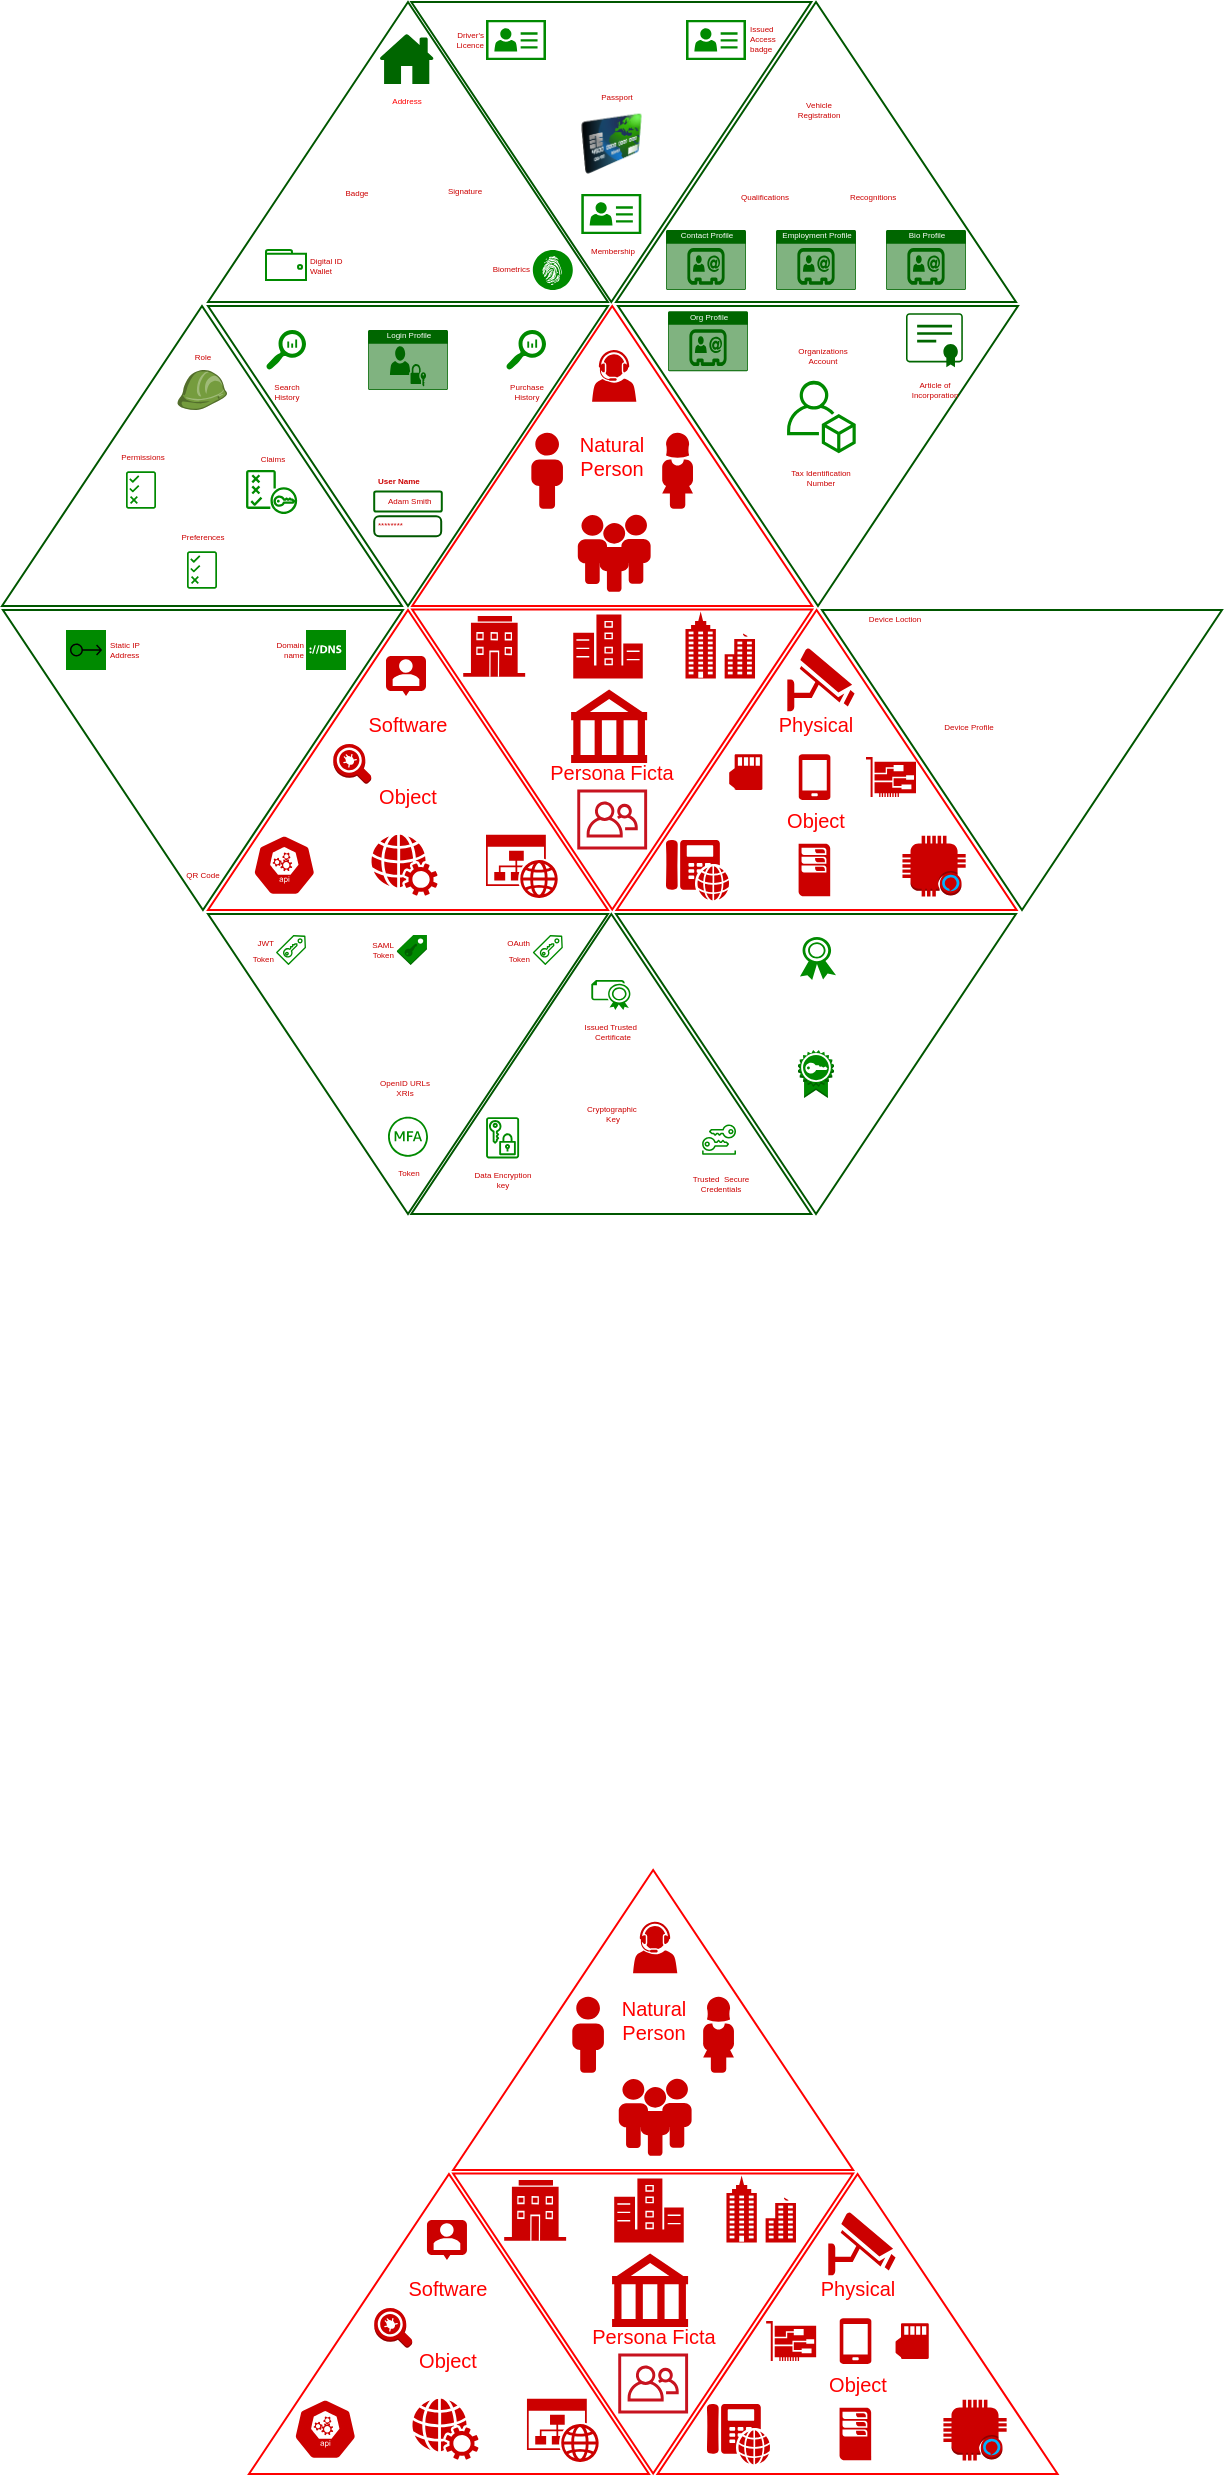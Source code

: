 <mxfile version="13.3.0" type="github" pages="2">
  <diagram id="kmjhnKm2TKJHIyiYtB56" name="Page-1">
    <mxGraphModel dx="927" dy="633" grid="1" gridSize="10" guides="1" tooltips="1" connect="1" arrows="1" fold="1" page="1" pageScale="1" pageWidth="1100" pageHeight="850" math="0" shadow="0">
      <root>
        <mxCell id="0" />
        <mxCell id="1" parent="0" />
        <mxCell id="ZCC0vsF5aBIYuFwtmIaz-168" value="" style="triangle;whiteSpace=wrap;html=1;shadow=0;strokeColor=#005700;fillColor=none;direction=south;fontColor=#006600;flipH=1;flipV=1;" vertex="1" parent="1">
          <mxGeometry x="331" y="396" width="200" height="150" as="geometry" />
        </mxCell>
        <mxCell id="ZCC0vsF5aBIYuFwtmIaz-95" value="" style="group" vertex="1" connectable="0" parent="1">
          <mxGeometry x="330" y="548" width="510" height="302" as="geometry" />
        </mxCell>
        <mxCell id="ZCC0vsF5aBIYuFwtmIaz-63" value="" style="group" vertex="1" connectable="0" parent="ZCC0vsF5aBIYuFwtmIaz-95">
          <mxGeometry width="510" height="302" as="geometry" />
        </mxCell>
        <mxCell id="ZCC0vsF5aBIYuFwtmIaz-264" value="" style="triangle;whiteSpace=wrap;html=1;shadow=0;strokeColor=#005700;fillColor=none;direction=south;fontColor=#006600;flipH=1;flipV=1;" vertex="1" parent="ZCC0vsF5aBIYuFwtmIaz-63">
          <mxGeometry x="-102" width="200" height="150" as="geometry" />
        </mxCell>
        <mxCell id="qyVIdLSaxjaKyciel1az-29" value="" style="group;fontSize=10;fontColor=#FF0000;" parent="ZCC0vsF5aBIYuFwtmIaz-63" vertex="1" connectable="0">
          <mxGeometry y="152" width="303.1" height="150" as="geometry" />
        </mxCell>
        <mxCell id="qyVIdLSaxjaKyciel1az-30" value="Software&lt;br&gt;&lt;br&gt;&lt;br&gt;Object" style="triangle;whiteSpace=wrap;html=1;shadow=0;strokeColor=#FF0000;fillColor=none;direction=north;fontSize=10;fontColor=#FF0000;" parent="qyVIdLSaxjaKyciel1az-29" vertex="1">
          <mxGeometry x="1" width="200" height="150" as="geometry" />
        </mxCell>
        <mxCell id="qyVIdLSaxjaKyciel1az-31" value="" style="pointerEvents=1;shadow=0;dashed=0;html=1;strokeColor=none;fillColor=#CC0000;labelPosition=center;verticalLabelPosition=bottom;verticalAlign=top;outlineConnect=0;align=center;shape=mxgraph.office.concepts.web_services;fontColor=#FF0000;fontSize=10;" parent="qyVIdLSaxjaKyciel1az-29" vertex="1">
          <mxGeometry x="82.608" y="112.405" width="33.188" height="30.38" as="geometry" />
        </mxCell>
        <mxCell id="qyVIdLSaxjaKyciel1az-32" value="" style="html=1;dashed=0;whitespace=wrap;fillColor=#CC0000;strokeColor=none;points=[[0.005,0.63,0],[0.1,0.2,0],[0.9,0.2,0],[0.5,0,0],[0.995,0.63,0],[0.72,0.99,0],[0.5,1,0],[0.28,0.99,0]];shape=mxgraph.kubernetes.icon;prIcon=api;shadow=0;fontColor=#FF0000;fontSize=10;" parent="qyVIdLSaxjaKyciel1az-29" vertex="1">
          <mxGeometry x="23.343" y="112.405" width="31.608" height="30.38" as="geometry" />
        </mxCell>
        <mxCell id="qyVIdLSaxjaKyciel1az-33" value="" style="aspect=fixed;pointerEvents=1;shadow=0;dashed=0;html=1;strokeColor=none;labelPosition=center;verticalLabelPosition=bottom;verticalAlign=top;align=center;shape=mxgraph.mscae.enterprise.website_generic;fillColor=#CC0000;fontColor=#FF0000;fontSize=10;" parent="qyVIdLSaxjaKyciel1az-29" vertex="1">
          <mxGeometry x="140" y="112.41" width="35.93" height="31.61" as="geometry" />
        </mxCell>
        <mxCell id="qyVIdLSaxjaKyciel1az-34" value="" style="dashed=0;aspect=fixed;verticalLabelPosition=bottom;verticalAlign=top;align=center;shape=mxgraph.gmdl.chat;strokeColor=none;fillColor=#CC0000;shadow=0;fontColor=#FF0000;fontSize=10;" parent="qyVIdLSaxjaKyciel1az-29" vertex="1">
          <mxGeometry x="89.998" y="23.001" width="20" height="20" as="geometry" />
        </mxCell>
        <mxCell id="ZCC0vsF5aBIYuFwtmIaz-7" value="" style="shape=image;html=1;verticalAlign=top;verticalLabelPosition=bottom;labelBackgroundColor=#ffffff;imageAspect=0;aspect=fixed;image=https://cdn2.iconfinder.com/data/icons/botcons/100/android-bot-round-happy-eyes-virus-red-128.png;strokeWidth=1;fillColor=none;fontSize=10;fontColor=#FF0000;" vertex="1" parent="qyVIdLSaxjaKyciel1az-29">
          <mxGeometry x="110.0" y="63" width="28" height="28" as="geometry" />
        </mxCell>
        <mxCell id="ZCC0vsF5aBIYuFwtmIaz-8" value="" style="outlineConnect=0;dashed=0;verticalLabelPosition=bottom;verticalAlign=top;align=center;html=1;shape=mxgraph.aws3.agent;fillColor=#CC0000;labelBackgroundColor=none;strokeWidth=1;fontSize=10;fontColor=#FF0000;strokeColor=none;" vertex="1" parent="qyVIdLSaxjaKyciel1az-29">
          <mxGeometry x="63.61" y="67" width="19" height="20" as="geometry" />
        </mxCell>
        <mxCell id="ZCC0vsF5aBIYuFwtmIaz-58" value="" style="group" vertex="1" connectable="0" parent="qyVIdLSaxjaKyciel1az-29">
          <mxGeometry x="103.1" y="-0.22" width="200" height="150" as="geometry" />
        </mxCell>
        <mxCell id="qyVIdLSaxjaKyciel1az-13" value="&lt;br&gt;Persona Ficta" style="triangle;whiteSpace=wrap;html=1;shadow=0;strokeColor=#FF0000;fillColor=none;direction=south;fontSize=10;fontColor=#FF0000;" parent="ZCC0vsF5aBIYuFwtmIaz-58" vertex="1">
          <mxGeometry width="200.0" height="150" as="geometry" />
        </mxCell>
        <mxCell id="qyVIdLSaxjaKyciel1az-14" value="" style="pointerEvents=1;shadow=0;dashed=0;html=1;strokeColor=none;fillColor=#CC0000;labelPosition=center;verticalLabelPosition=bottom;verticalAlign=top;align=center;outlineConnect=0;shape=mxgraph.veeam2.smb_business;fontSize=10;fontColor=#FF0000;" parent="ZCC0vsF5aBIYuFwtmIaz-58" vertex="1">
          <mxGeometry x="25.509" y="3.277" width="30.976" height="30.38" as="geometry" />
        </mxCell>
        <mxCell id="qyVIdLSaxjaKyciel1az-15" value="" style="pointerEvents=1;shadow=0;dashed=0;html=1;strokeColor=none;fillColor=#CC0000;labelPosition=center;verticalLabelPosition=bottom;verticalAlign=top;align=center;outlineConnect=0;shape=mxgraph.veeam2.enterprise_business;fontSize=10;fontColor=#FF0000;" parent="ZCC0vsF5aBIYuFwtmIaz-58" vertex="1">
          <mxGeometry x="80.52" y="2.517" width="34.769" height="31.899" as="geometry" />
        </mxCell>
        <mxCell id="qyVIdLSaxjaKyciel1az-16" value="" style="outlineConnect=0;fontColor=#FF0000;gradientColor=none;fillColor=#C7131F;strokeColor=none;dashed=0;verticalLabelPosition=bottom;verticalAlign=top;align=center;html=1;fontSize=10;fontStyle=0;aspect=fixed;pointerEvents=1;shape=mxgraph.aws4.organizations_organizational_unit;shadow=0;" parent="ZCC0vsF5aBIYuFwtmIaz-58" vertex="1">
          <mxGeometry x="82.54" y="90" width="34.92" height="30" as="geometry" />
        </mxCell>
        <mxCell id="qyVIdLSaxjaKyciel1az-17" value="" style="shape=mxgraph.signs.travel.bank;html=1;fillColor=#CC0000;strokeColor=none;verticalLabelPosition=bottom;verticalAlign=top;align=center;fontColor=#FF0000;fontSize=10;" parent="ZCC0vsF5aBIYuFwtmIaz-58" vertex="1">
          <mxGeometry x="79.457" y="39.996" width="38.008" height="36.724" as="geometry" />
        </mxCell>
        <mxCell id="qyVIdLSaxjaKyciel1az-18" value="" style="fontColor=#FF0000;verticalAlign=top;verticalLabelPosition=bottom;labelPosition=center;align=center;html=1;outlineConnect=0;fillColor=#CC0000;strokeColor=none;gradientDirection=north;strokeWidth=2;shape=mxgraph.networks.business_center;shadow=0;fontSize=10;" parent="ZCC0vsF5aBIYuFwtmIaz-58" vertex="1">
          <mxGeometry x="136.643" y="0.998" width="34.769" height="33.418" as="geometry" />
        </mxCell>
        <mxCell id="ZCC0vsF5aBIYuFwtmIaz-59" value="" style="group" vertex="1" connectable="0" parent="ZCC0vsF5aBIYuFwtmIaz-63">
          <mxGeometry x="103.1" width="406.9" height="150" as="geometry" />
        </mxCell>
        <mxCell id="qyVIdLSaxjaKyciel1az-7" value="Natural&lt;br&gt;Person" style="triangle;whiteSpace=wrap;html=1;shadow=0;strokeColor=#FF0000;fillColor=none;direction=north;fontSize=10;fontColor=#FF0000;" parent="ZCC0vsF5aBIYuFwtmIaz-59" vertex="1">
          <mxGeometry width="200" height="150" as="geometry" />
        </mxCell>
        <mxCell id="qyVIdLSaxjaKyciel1az-8" value="" style="verticalAlign=top;verticalLabelPosition=bottom;labelPosition=center;align=center;html=1;outlineConnect=0;fillColor=#CC0000;strokeColor=none;gradientDirection=north;strokeWidth=2;shape=mxgraph.networks.users;fontColor=#FF0000;fontSize=10;" parent="ZCC0vsF5aBIYuFwtmIaz-59" vertex="1">
          <mxGeometry x="82.802" y="104.43" width="36.412" height="38.506" as="geometry" />
        </mxCell>
        <mxCell id="qyVIdLSaxjaKyciel1az-9" value="" style="verticalAlign=top;verticalLabelPosition=bottom;labelPosition=center;align=center;html=1;outlineConnect=0;fillColor=#CC0000;strokeColor=none;gradientDirection=north;strokeWidth=2;shape=mxgraph.networks.user_female;fontColor=#FF0000;fontSize=10;" parent="ZCC0vsF5aBIYuFwtmIaz-59" vertex="1">
          <mxGeometry x="124.793" y="63.418" width="15.804" height="37.975" as="geometry" />
        </mxCell>
        <mxCell id="qyVIdLSaxjaKyciel1az-10" value="" style="verticalAlign=top;verticalLabelPosition=bottom;labelPosition=center;align=center;html=1;outlineConnect=0;fillColor=#CC0000;strokeColor=none;gradientDirection=north;strokeWidth=2;shape=mxgraph.networks.user_male;fontColor=#FF0000;fontSize=10;" parent="ZCC0vsF5aBIYuFwtmIaz-59" vertex="1">
          <mxGeometry x="59.57" y="63.418" width="15.804" height="37.975" as="geometry" />
        </mxCell>
        <mxCell id="qyVIdLSaxjaKyciel1az-11" value="" style="pointerEvents=1;shadow=0;dashed=0;html=1;strokeColor=none;fillColor=#CC0000;labelPosition=center;verticalLabelPosition=bottom;verticalAlign=top;outlineConnect=0;align=center;shape=mxgraph.office.users.call_center_agent;fontColor=#FF0000;fontSize=10;" parent="ZCC0vsF5aBIYuFwtmIaz-59" vertex="1">
          <mxGeometry x="89.945" y="22.003" width="22.126" height="25.823" as="geometry" />
        </mxCell>
        <mxCell id="ZCC0vsF5aBIYuFwtmIaz-129" value="" style="triangle;whiteSpace=wrap;html=1;shadow=0;strokeColor=#005700;fillColor=none;direction=south;fontColor=#006600;" vertex="1" parent="ZCC0vsF5aBIYuFwtmIaz-59">
          <mxGeometry x="-102.1" width="200" height="150" as="geometry" />
        </mxCell>
        <mxCell id="ZCC0vsF5aBIYuFwtmIaz-133" value="" style="triangle;whiteSpace=wrap;html=1;shadow=0;strokeColor=#005700;fillColor=none;direction=south;fontColor=#006600;" vertex="1" parent="ZCC0vsF5aBIYuFwtmIaz-59">
          <mxGeometry x="102.9" width="200" height="150" as="geometry" />
        </mxCell>
        <mxCell id="qyVIdLSaxjaKyciel1az-4" value="Organizations &lt;br style=&quot;font-size: 4px;&quot;&gt;Account" style="outlineConnect=0;fontColor=#CC0000;fillColor=#008a00;strokeColor=none;dashed=0;verticalLabelPosition=top;verticalAlign=bottom;align=center;html=1;fontSize=4;fontStyle=0;aspect=fixed;pointerEvents=1;shape=mxgraph.aws4.organizations_account;shadow=0;labelBackgroundColor=none;labelPosition=center;" parent="ZCC0vsF5aBIYuFwtmIaz-59" vertex="1">
          <mxGeometry x="187.43" y="32.58" width="34.34" height="45.77" as="geometry" />
        </mxCell>
        <mxCell id="qyVIdLSaxjaKyciel1az-511" value="Tax Identification&lt;br&gt;Number" style="shape=image;html=1;verticalAlign=bottom;verticalLabelPosition=top;labelBackgroundColor=none;imageAspect=0;aspect=fixed;image=https://cdn3.iconfinder.com/data/icons/fintech-icon/128/13_Tax-128.png;strokeColor=#006600;strokeWidth=1;fillColor=none;fontSize=4;fontColor=#CC0000;align=center;labelPosition=center;" parent="ZCC0vsF5aBIYuFwtmIaz-59" vertex="1">
          <mxGeometry x="187.43" y="94.06" width="32.05" height="32.05" as="geometry" />
        </mxCell>
        <mxCell id="ZCC0vsF5aBIYuFwtmIaz-232" value="Purchase&lt;br&gt;History" style="pointerEvents=1;shadow=0;dashed=0;html=1;strokeColor=none;labelPosition=center;verticalLabelPosition=bottom;verticalAlign=top;align=center;fillColor=#008a00;shape=mxgraph.mscae.oms.log_search;labelBackgroundColor=none;fontSize=4;fontColor=#CC0000;" vertex="1" parent="ZCC0vsF5aBIYuFwtmIaz-59">
          <mxGeometry x="46.9" y="12" width="20" height="20" as="geometry" />
        </mxCell>
        <mxCell id="ZCC0vsF5aBIYuFwtmIaz-221" value="********" style="strokeWidth=1;html=1;shadow=0;dashed=0;shape=mxgraph.ios.iTextInput;strokeColor=#005700;align=left;buttonText=;fontSize=4;labelBackgroundColor=none;fillColor=none;fontColor=#CC0000;" vertex="1" parent="ZCC0vsF5aBIYuFwtmIaz-59">
          <mxGeometry x="-19.0" y="105.09" width="33.5" height="10" as="geometry" />
        </mxCell>
        <mxCell id="ZCC0vsF5aBIYuFwtmIaz-222" value="Adam Smith" style="rounded=1;arcSize=9;align=left;spacingLeft=5;strokeColor=#006600;html=1;strokeWidth=1;fontSize=4;labelBackgroundColor=none;fillColor=none;fontColor=#CC0000;" vertex="1" parent="ZCC0vsF5aBIYuFwtmIaz-59">
          <mxGeometry x="-19.0" y="92.72" width="33.8" height="10" as="geometry" />
        </mxCell>
        <mxCell id="ZCC0vsF5aBIYuFwtmIaz-223" value="&lt;font style=&quot;font-size: 4px&quot;&gt;User Name&lt;/font&gt;" style="fillColor=none;strokeColor=none;html=1;fontSize=4;fontStyle=0;align=left;fontColor=#CC0000;fontStyle=1;fontSize=11;labelBackgroundColor=none;strokeWidth=1;" vertex="1" parent="ZCC0vsF5aBIYuFwtmIaz-59">
          <mxGeometry x="-19.0" y="78.35" width="30" height="14.12" as="geometry" />
        </mxCell>
        <mxCell id="ZCC0vsF5aBIYuFwtmIaz-233" value="Search &lt;br&gt;History" style="pointerEvents=1;shadow=0;dashed=0;html=1;strokeColor=none;labelPosition=center;verticalLabelPosition=bottom;verticalAlign=top;align=center;fillColor=#008a00;shape=mxgraph.mscae.oms.log_search;labelBackgroundColor=none;fontSize=4;fontColor=#CC0000;" vertex="1" parent="ZCC0vsF5aBIYuFwtmIaz-59">
          <mxGeometry x="-73.1" y="12" width="20" height="20" as="geometry" />
        </mxCell>
        <mxCell id="ZCC0vsF5aBIYuFwtmIaz-256" value="Article of &lt;br&gt;Incorporation" style="points=[[0.015,0.015,0],[0.25,0,0],[0.5,0,0],[0.75,0,0],[0.985,0.015,0],[1,0.22,0],[1,0.44,0],[1,0.67,0],[0.985,0.89,0],[0,0.22,0],[0,0.44,0],[0,0.67,0],[0.015,0.89,0],[0.25,0.91,0],[0.5,0.91,0],[0.785,0.955,0]];verticalLabelPosition=bottom;html=1;verticalAlign=top;aspect=fixed;align=center;pointerEvents=1;shape=mxgraph.cisco19.x509_certificate;fillColor=#006600;strokeColor=none;labelBackgroundColor=none;fontSize=4;fontColor=#CC0000;" vertex="1" parent="ZCC0vsF5aBIYuFwtmIaz-59">
          <mxGeometry x="246.9" y="3.58" width="28.42" height="27" as="geometry" />
        </mxCell>
        <mxCell id="ZCC0vsF5aBIYuFwtmIaz-261" value="&lt;font style=&quot;font-size: 4px&quot;&gt;Org Profile&lt;br style=&quot;font-size: 4px&quot;&gt;&lt;/font&gt;" style="html=1;strokeColor=none;fillColor=#006600;labelPosition=center;verticalLabelPosition=middle;verticalAlign=top;align=center;fontSize=4;outlineConnect=0;spacingTop=-6;fontColor=#FFFFFF;shape=mxgraph.sitemap.contact;shadow=0;labelBackgroundColor=none;" vertex="1" parent="ZCC0vsF5aBIYuFwtmIaz-59">
          <mxGeometry x="127.9" y="2.58" width="40" height="30" as="geometry" />
        </mxCell>
        <mxCell id="ZCC0vsF5aBIYuFwtmIaz-62" value="" style="group" vertex="1" connectable="0" parent="ZCC0vsF5aBIYuFwtmIaz-63">
          <mxGeometry x="205.3" y="152" width="304.7" height="149.995" as="geometry" />
        </mxCell>
        <mxCell id="qyVIdLSaxjaKyciel1az-20" value="&lt;br&gt;Physical&lt;br&gt;&amp;nbsp;&amp;nbsp;&lt;br&gt;&lt;br&gt;&lt;br&gt;Object" style="triangle;whiteSpace=wrap;html=1;shadow=0;strokeColor=#FF0000;fillColor=none;direction=north;fontSize=10;fontColor=#FF0000;" parent="ZCC0vsF5aBIYuFwtmIaz-62" vertex="1">
          <mxGeometry width="200" height="149.995" as="geometry" />
        </mxCell>
        <mxCell id="qyVIdLSaxjaKyciel1az-21" value="" style="pointerEvents=1;shadow=0;dashed=0;html=1;strokeColor=none;fillColor=#CC0000;labelPosition=center;verticalLabelPosition=bottom;verticalAlign=top;outlineConnect=0;align=center;shape=mxgraph.office.devices.phone_voip;fontColor=#FF0000;fontSize=10;" parent="ZCC0vsF5aBIYuFwtmIaz-62" vertex="1">
          <mxGeometry x="24.691" y="114.826" width="31.608" height="30.379" as="geometry" />
        </mxCell>
        <mxCell id="qyVIdLSaxjaKyciel1az-23" value="" style="pointerEvents=1;shadow=0;dashed=0;html=1;strokeColor=none;fillColor=#CC0000;labelPosition=center;verticalLabelPosition=bottom;verticalAlign=top;align=center;outlineConnect=0;shape=mxgraph.veeam.2d.esx_esxi;fontColor=#FF0000;fontSize=10;" parent="ZCC0vsF5aBIYuFwtmIaz-62" vertex="1">
          <mxGeometry x="91" y="116.911" width="15.8" height="26.21" as="geometry" />
        </mxCell>
        <mxCell id="qyVIdLSaxjaKyciel1az-25" value="" style="outlineConnect=0;dashed=0;verticalLabelPosition=bottom;verticalAlign=top;align=center;html=1;shape=mxgraph.aws3.alexa_enabled_device;fillColor=#CC0000;strokeColor=none;fontColor=#FF0000;fontSize=10;" parent="ZCC0vsF5aBIYuFwtmIaz-62" vertex="1">
          <mxGeometry x="142.931" y="112.826" width="31.608" height="30.379" as="geometry" />
        </mxCell>
        <mxCell id="qyVIdLSaxjaKyciel1az-26" value="" style="pointerEvents=1;shadow=0;dashed=0;html=1;strokeColor=none;fillColor=#CC0000;labelPosition=center;verticalLabelPosition=bottom;verticalAlign=top;outlineConnect=0;align=center;shape=mxgraph.office.devices.cell_phone_generic;fontColor=#FF0000;fontSize=10;" parent="ZCC0vsF5aBIYuFwtmIaz-62" vertex="1">
          <mxGeometry x="91.084" y="72.154" width="15.804" height="22.784" as="geometry" />
        </mxCell>
        <mxCell id="qyVIdLSaxjaKyciel1az-27" value="" style="html=1;aspect=fixed;strokeColor=none;shadow=0;align=center;verticalAlign=top;fillColor=#CC0000;shape=mxgraph.gcp2.memory_card;fontColor=#FF0000;fontSize=10;" parent="ZCC0vsF5aBIYuFwtmIaz-62" vertex="1">
          <mxGeometry x="56.3" y="72.15" width="16.6" height="17.85" as="geometry" />
        </mxCell>
        <mxCell id="qyVIdLSaxjaKyciel1az-24" value="" style="fontColor=#FF0000;verticalAlign=top;verticalLabelPosition=bottom;labelPosition=center;align=center;html=1;outlineConnect=0;fillColor=#CC0000;strokeColor=none;gradientDirection=north;strokeWidth=2;shape=mxgraph.networks.security_camera;shadow=0;fontSize=10;" parent="ZCC0vsF5aBIYuFwtmIaz-62" vertex="1">
          <mxGeometry x="85.36" y="19" width="33.64" height="31.64" as="geometry" />
        </mxCell>
        <mxCell id="ZCC0vsF5aBIYuFwtmIaz-137" value="" style="triangle;whiteSpace=wrap;html=1;shadow=0;strokeColor=#005700;fillColor=none;direction=south;fontColor=#006600;" vertex="1" parent="ZCC0vsF5aBIYuFwtmIaz-62">
          <mxGeometry x="102.7" y="-0.01" width="200" height="150" as="geometry" />
        </mxCell>
        <mxCell id="qyVIdLSaxjaKyciel1az-162" value="Device Loction" style="shape=image;html=1;verticalAlign=bottom;verticalLabelPosition=top;labelBackgroundColor=none;imageAspect=0;aspect=fixed;image=https://cdn0.iconfinder.com/data/icons/simpline-mix/64/simpline_8-128.png;fontSize=4;fontColor=#CC0000;labelPosition=center;align=center;" parent="ZCC0vsF5aBIYuFwtmIaz-62" vertex="1">
          <mxGeometry x="124.7" y="10.0" width="27.9" height="27.9" as="geometry" />
        </mxCell>
        <mxCell id="qyVIdLSaxjaKyciel1az-22" value="" style="pointerEvents=1;shadow=0;dashed=0;html=1;strokeColor=none;fillColor=#CC0000;labelPosition=center;verticalLabelPosition=bottom;verticalAlign=top;outlineConnect=0;align=center;shape=mxgraph.office.devices.nic;fontColor=#FF0000;fontSize=10;" parent="ZCC0vsF5aBIYuFwtmIaz-62" vertex="1">
          <mxGeometry x="124.699" y="73.546" width="25" height="20" as="geometry" />
        </mxCell>
        <mxCell id="ZCC0vsF5aBIYuFwtmIaz-263" value="Device Profile" style="shape=image;html=1;verticalAlign=bottom;verticalLabelPosition=top;labelBackgroundColor=none;imageAspect=0;aspect=fixed;image=https://cdn2.iconfinder.com/data/icons/gnomeicontheme/48x48/stock/generic/stock_id.png;fillColor=#006600;fontSize=4;fontColor=#CC0000;labelPosition=center;align=center;" vertex="1" parent="ZCC0vsF5aBIYuFwtmIaz-62">
          <mxGeometry x="164.7" y="63.64" width="22.7" height="22.7" as="geometry" />
        </mxCell>
        <mxCell id="qyVIdLSaxjaKyciel1az-90" value="&lt;font style=&quot;font-size: 4px&quot;&gt;Role&lt;/font&gt;" style="outlineConnect=0;dashed=0;verticalLabelPosition=top;verticalAlign=bottom;align=center;html=1;shape=mxgraph.aws3.role;fillColor=#759C3E;gradientColor=none;shadow=0;strokeColor=#FF0000;labelBackgroundColor=none;fontColor=#CC0000;fontSize=8;labelPosition=center;" parent="ZCC0vsF5aBIYuFwtmIaz-63" vertex="1">
          <mxGeometry x="-14.5" y="32" width="25" height="20" as="geometry" />
        </mxCell>
        <mxCell id="qyVIdLSaxjaKyciel1az-88" value="&lt;font color=&quot;#cc0000&quot;&gt;Claims&lt;/font&gt;" style="outlineConnect=0;fontColor=#ffffff;fillColor=#008a00;strokeColor=none;dashed=0;verticalLabelPosition=top;verticalAlign=bottom;align=center;html=1;fontSize=4;fontStyle=0;aspect=fixed;pointerEvents=1;shape=mxgraph.aws4.policy;shadow=0;labelBackgroundColor=none;labelPosition=center;" parent="ZCC0vsF5aBIYuFwtmIaz-63" vertex="1">
          <mxGeometry x="20.0" y="82" width="25.61" height="22" as="geometry" />
        </mxCell>
        <mxCell id="qyVIdLSaxjaKyciel1az-515" value="&lt;font style=&quot;font-size: 4px&quot;&gt;Preferences&lt;br&gt;&lt;/font&gt;" style="outlineConnect=0;fontColor=#CC0000;fillColor=#008a00;strokeColor=none;dashed=0;verticalLabelPosition=top;verticalAlign=bottom;align=center;html=1;fontSize=8;fontStyle=0;aspect=fixed;pointerEvents=1;shape=mxgraph.aws4.permissions;shadow=0;labelBackgroundColor=none;labelPosition=center;" parent="ZCC0vsF5aBIYuFwtmIaz-63" vertex="1">
          <mxGeometry x="-9.5" y="122" width="15" height="20" as="geometry" />
        </mxCell>
        <mxCell id="qyVIdLSaxjaKyciel1az-79" value="Digital ID &lt;br style=&quot;font-size: 4px;&quot;&gt;Wallet" style="html=1;verticalLabelPosition=middle;align=left;labelBackgroundColor=none;verticalAlign=middle;strokeWidth=1;strokeColor=#008A00;shadow=0;dashed=0;shape=mxgraph.ios7.icons.wallet;fillColor=none;fontSize=4;fontColor=#CC0000;labelPosition=right;" parent="1" vertex="1">
          <mxGeometry x="360" y="520" width="20" height="15" as="geometry" />
        </mxCell>
        <mxCell id="ZCC0vsF5aBIYuFwtmIaz-128" value="" style="group" vertex="1" connectable="0" parent="1">
          <mxGeometry x="350.48" y="1330" width="405.3" height="302" as="geometry" />
        </mxCell>
        <mxCell id="ZCC0vsF5aBIYuFwtmIaz-96" value="" style="group" vertex="1" connectable="0" parent="ZCC0vsF5aBIYuFwtmIaz-128">
          <mxGeometry width="405.3" height="302" as="geometry" />
        </mxCell>
        <mxCell id="ZCC0vsF5aBIYuFwtmIaz-97" value="" style="group" vertex="1" connectable="0" parent="ZCC0vsF5aBIYuFwtmIaz-96">
          <mxGeometry width="405.3" height="302" as="geometry" />
        </mxCell>
        <mxCell id="ZCC0vsF5aBIYuFwtmIaz-98" value="" style="group;fontSize=10;fontColor=#FF0000;" vertex="1" connectable="0" parent="ZCC0vsF5aBIYuFwtmIaz-97">
          <mxGeometry y="152" width="303.1" height="150" as="geometry" />
        </mxCell>
        <mxCell id="ZCC0vsF5aBIYuFwtmIaz-99" value="Software&lt;br&gt;&lt;br&gt;&lt;br&gt;Object" style="triangle;whiteSpace=wrap;html=1;shadow=0;strokeColor=#FF0000;fillColor=none;direction=north;fontSize=10;fontColor=#FF0000;" vertex="1" parent="ZCC0vsF5aBIYuFwtmIaz-98">
          <mxGeometry x="1" width="200" height="150" as="geometry" />
        </mxCell>
        <mxCell id="ZCC0vsF5aBIYuFwtmIaz-100" value="" style="pointerEvents=1;shadow=0;dashed=0;html=1;strokeColor=none;fillColor=#CC0000;labelPosition=center;verticalLabelPosition=bottom;verticalAlign=top;outlineConnect=0;align=center;shape=mxgraph.office.concepts.web_services;fontColor=#FF0000;fontSize=10;" vertex="1" parent="ZCC0vsF5aBIYuFwtmIaz-98">
          <mxGeometry x="82.608" y="112.405" width="33.188" height="30.38" as="geometry" />
        </mxCell>
        <mxCell id="ZCC0vsF5aBIYuFwtmIaz-101" value="" style="html=1;dashed=0;whitespace=wrap;fillColor=#CC0000;strokeColor=none;points=[[0.005,0.63,0],[0.1,0.2,0],[0.9,0.2,0],[0.5,0,0],[0.995,0.63,0],[0.72,0.99,0],[0.5,1,0],[0.28,0.99,0]];shape=mxgraph.kubernetes.icon;prIcon=api;shadow=0;fontColor=#FF0000;fontSize=10;" vertex="1" parent="ZCC0vsF5aBIYuFwtmIaz-98">
          <mxGeometry x="23.343" y="112.405" width="31.608" height="30.38" as="geometry" />
        </mxCell>
        <mxCell id="ZCC0vsF5aBIYuFwtmIaz-102" value="" style="aspect=fixed;pointerEvents=1;shadow=0;dashed=0;html=1;strokeColor=none;labelPosition=center;verticalLabelPosition=bottom;verticalAlign=top;align=center;shape=mxgraph.mscae.enterprise.website_generic;fillColor=#CC0000;fontColor=#FF0000;fontSize=10;" vertex="1" parent="ZCC0vsF5aBIYuFwtmIaz-98">
          <mxGeometry x="140" y="112.41" width="35.93" height="31.61" as="geometry" />
        </mxCell>
        <mxCell id="ZCC0vsF5aBIYuFwtmIaz-103" value="" style="dashed=0;aspect=fixed;verticalLabelPosition=bottom;verticalAlign=top;align=center;shape=mxgraph.gmdl.chat;strokeColor=none;fillColor=#CC0000;shadow=0;fontColor=#FF0000;fontSize=10;" vertex="1" parent="ZCC0vsF5aBIYuFwtmIaz-98">
          <mxGeometry x="89.998" y="23.001" width="20" height="20" as="geometry" />
        </mxCell>
        <mxCell id="ZCC0vsF5aBIYuFwtmIaz-104" value="" style="shape=image;html=1;verticalAlign=top;verticalLabelPosition=bottom;labelBackgroundColor=#ffffff;imageAspect=0;aspect=fixed;image=https://cdn2.iconfinder.com/data/icons/botcons/100/android-bot-round-happy-eyes-virus-red-128.png;strokeWidth=1;fillColor=none;fontSize=10;fontColor=#FF0000;" vertex="1" parent="ZCC0vsF5aBIYuFwtmIaz-98">
          <mxGeometry x="110.0" y="63" width="28" height="28" as="geometry" />
        </mxCell>
        <mxCell id="ZCC0vsF5aBIYuFwtmIaz-105" value="" style="outlineConnect=0;dashed=0;verticalLabelPosition=bottom;verticalAlign=top;align=center;html=1;shape=mxgraph.aws3.agent;fillColor=#CC0000;labelBackgroundColor=none;strokeWidth=1;fontSize=10;fontColor=#FF0000;strokeColor=none;" vertex="1" parent="ZCC0vsF5aBIYuFwtmIaz-98">
          <mxGeometry x="63.61" y="67" width="19" height="20" as="geometry" />
        </mxCell>
        <mxCell id="ZCC0vsF5aBIYuFwtmIaz-106" value="" style="group" vertex="1" connectable="0" parent="ZCC0vsF5aBIYuFwtmIaz-98">
          <mxGeometry x="103.1" y="-0.22" width="200" height="150" as="geometry" />
        </mxCell>
        <mxCell id="ZCC0vsF5aBIYuFwtmIaz-107" value="&lt;br&gt;Persona Ficta" style="triangle;whiteSpace=wrap;html=1;shadow=0;strokeColor=#FF0000;fillColor=none;direction=south;fontSize=10;fontColor=#FF0000;" vertex="1" parent="ZCC0vsF5aBIYuFwtmIaz-106">
          <mxGeometry width="200.0" height="150" as="geometry" />
        </mxCell>
        <mxCell id="ZCC0vsF5aBIYuFwtmIaz-108" value="" style="pointerEvents=1;shadow=0;dashed=0;html=1;strokeColor=none;fillColor=#CC0000;labelPosition=center;verticalLabelPosition=bottom;verticalAlign=top;align=center;outlineConnect=0;shape=mxgraph.veeam2.smb_business;fontSize=10;fontColor=#FF0000;" vertex="1" parent="ZCC0vsF5aBIYuFwtmIaz-106">
          <mxGeometry x="25.509" y="3.277" width="30.976" height="30.38" as="geometry" />
        </mxCell>
        <mxCell id="ZCC0vsF5aBIYuFwtmIaz-109" value="" style="pointerEvents=1;shadow=0;dashed=0;html=1;strokeColor=none;fillColor=#CC0000;labelPosition=center;verticalLabelPosition=bottom;verticalAlign=top;align=center;outlineConnect=0;shape=mxgraph.veeam2.enterprise_business;fontSize=10;fontColor=#FF0000;" vertex="1" parent="ZCC0vsF5aBIYuFwtmIaz-106">
          <mxGeometry x="80.52" y="2.517" width="34.769" height="31.899" as="geometry" />
        </mxCell>
        <mxCell id="ZCC0vsF5aBIYuFwtmIaz-110" value="" style="outlineConnect=0;fontColor=#FF0000;gradientColor=none;fillColor=#C7131F;strokeColor=none;dashed=0;verticalLabelPosition=bottom;verticalAlign=top;align=center;html=1;fontSize=10;fontStyle=0;aspect=fixed;pointerEvents=1;shape=mxgraph.aws4.organizations_organizational_unit;shadow=0;" vertex="1" parent="ZCC0vsF5aBIYuFwtmIaz-106">
          <mxGeometry x="82.54" y="90" width="34.92" height="30" as="geometry" />
        </mxCell>
        <mxCell id="ZCC0vsF5aBIYuFwtmIaz-111" value="" style="shape=mxgraph.signs.travel.bank;html=1;fillColor=#CC0000;strokeColor=none;verticalLabelPosition=bottom;verticalAlign=top;align=center;fontColor=#FF0000;fontSize=10;" vertex="1" parent="ZCC0vsF5aBIYuFwtmIaz-106">
          <mxGeometry x="79.457" y="39.996" width="38.008" height="36.724" as="geometry" />
        </mxCell>
        <mxCell id="ZCC0vsF5aBIYuFwtmIaz-112" value="" style="fontColor=#FF0000;verticalAlign=top;verticalLabelPosition=bottom;labelPosition=center;align=center;html=1;outlineConnect=0;fillColor=#CC0000;strokeColor=none;gradientDirection=north;strokeWidth=2;shape=mxgraph.networks.business_center;shadow=0;fontSize=10;" vertex="1" parent="ZCC0vsF5aBIYuFwtmIaz-106">
          <mxGeometry x="136.643" y="0.998" width="34.769" height="33.418" as="geometry" />
        </mxCell>
        <mxCell id="ZCC0vsF5aBIYuFwtmIaz-113" value="" style="group" vertex="1" connectable="0" parent="ZCC0vsF5aBIYuFwtmIaz-97">
          <mxGeometry x="103.1" width="200.0" height="150" as="geometry" />
        </mxCell>
        <mxCell id="ZCC0vsF5aBIYuFwtmIaz-114" value="Natural&lt;br&gt;Person" style="triangle;whiteSpace=wrap;html=1;shadow=0;strokeColor=#FF0000;fillColor=none;direction=north;fontSize=10;fontColor=#FF0000;" vertex="1" parent="ZCC0vsF5aBIYuFwtmIaz-113">
          <mxGeometry width="200" height="150" as="geometry" />
        </mxCell>
        <mxCell id="ZCC0vsF5aBIYuFwtmIaz-115" value="" style="verticalAlign=top;verticalLabelPosition=bottom;labelPosition=center;align=center;html=1;outlineConnect=0;fillColor=#CC0000;strokeColor=none;gradientDirection=north;strokeWidth=2;shape=mxgraph.networks.users;fontColor=#FF0000;fontSize=10;" vertex="1" parent="ZCC0vsF5aBIYuFwtmIaz-113">
          <mxGeometry x="82.802" y="104.43" width="36.412" height="38.506" as="geometry" />
        </mxCell>
        <mxCell id="ZCC0vsF5aBIYuFwtmIaz-116" value="" style="verticalAlign=top;verticalLabelPosition=bottom;labelPosition=center;align=center;html=1;outlineConnect=0;fillColor=#CC0000;strokeColor=none;gradientDirection=north;strokeWidth=2;shape=mxgraph.networks.user_female;fontColor=#FF0000;fontSize=10;" vertex="1" parent="ZCC0vsF5aBIYuFwtmIaz-113">
          <mxGeometry x="124.793" y="63.418" width="15.804" height="37.975" as="geometry" />
        </mxCell>
        <mxCell id="ZCC0vsF5aBIYuFwtmIaz-117" value="" style="verticalAlign=top;verticalLabelPosition=bottom;labelPosition=center;align=center;html=1;outlineConnect=0;fillColor=#CC0000;strokeColor=none;gradientDirection=north;strokeWidth=2;shape=mxgraph.networks.user_male;fontColor=#FF0000;fontSize=10;" vertex="1" parent="ZCC0vsF5aBIYuFwtmIaz-113">
          <mxGeometry x="59.57" y="63.418" width="15.804" height="37.975" as="geometry" />
        </mxCell>
        <mxCell id="ZCC0vsF5aBIYuFwtmIaz-118" value="" style="pointerEvents=1;shadow=0;dashed=0;html=1;strokeColor=none;fillColor=#CC0000;labelPosition=center;verticalLabelPosition=bottom;verticalAlign=top;outlineConnect=0;align=center;shape=mxgraph.office.users.call_center_agent;fontColor=#FF0000;fontSize=10;" vertex="1" parent="ZCC0vsF5aBIYuFwtmIaz-113">
          <mxGeometry x="89.945" y="25.823" width="22.126" height="25.823" as="geometry" />
        </mxCell>
        <mxCell id="ZCC0vsF5aBIYuFwtmIaz-119" value="" style="group" vertex="1" connectable="0" parent="ZCC0vsF5aBIYuFwtmIaz-97">
          <mxGeometry x="205.3" y="152" width="200" height="149.995" as="geometry" />
        </mxCell>
        <mxCell id="ZCC0vsF5aBIYuFwtmIaz-120" value="&lt;br&gt;Physical&lt;br&gt;&amp;nbsp;&amp;nbsp;&lt;br&gt;&lt;br&gt;&lt;br&gt;Object" style="triangle;whiteSpace=wrap;html=1;shadow=0;strokeColor=#FF0000;fillColor=none;direction=north;fontSize=10;fontColor=#FF0000;" vertex="1" parent="ZCC0vsF5aBIYuFwtmIaz-119">
          <mxGeometry width="200" height="149.995" as="geometry" />
        </mxCell>
        <mxCell id="ZCC0vsF5aBIYuFwtmIaz-121" value="" style="pointerEvents=1;shadow=0;dashed=0;html=1;strokeColor=none;fillColor=#CC0000;labelPosition=center;verticalLabelPosition=bottom;verticalAlign=top;outlineConnect=0;align=center;shape=mxgraph.office.devices.phone_voip;fontColor=#FF0000;fontSize=10;" vertex="1" parent="ZCC0vsF5aBIYuFwtmIaz-119">
          <mxGeometry x="24.691" y="114.826" width="31.608" height="30.379" as="geometry" />
        </mxCell>
        <mxCell id="ZCC0vsF5aBIYuFwtmIaz-122" value="" style="pointerEvents=1;shadow=0;dashed=0;html=1;strokeColor=none;fillColor=#CC0000;labelPosition=center;verticalLabelPosition=bottom;verticalAlign=top;align=center;outlineConnect=0;shape=mxgraph.veeam.2d.esx_esxi;fontColor=#FF0000;fontSize=10;" vertex="1" parent="ZCC0vsF5aBIYuFwtmIaz-119">
          <mxGeometry x="91" y="116.911" width="15.8" height="26.21" as="geometry" />
        </mxCell>
        <mxCell id="ZCC0vsF5aBIYuFwtmIaz-123" value="" style="outlineConnect=0;dashed=0;verticalLabelPosition=bottom;verticalAlign=top;align=center;html=1;shape=mxgraph.aws3.alexa_enabled_device;fillColor=#CC0000;strokeColor=none;fontColor=#FF0000;fontSize=10;" vertex="1" parent="ZCC0vsF5aBIYuFwtmIaz-119">
          <mxGeometry x="142.931" y="112.826" width="31.608" height="30.379" as="geometry" />
        </mxCell>
        <mxCell id="ZCC0vsF5aBIYuFwtmIaz-124" value="" style="pointerEvents=1;shadow=0;dashed=0;html=1;strokeColor=none;fillColor=#CC0000;labelPosition=center;verticalLabelPosition=bottom;verticalAlign=top;outlineConnect=0;align=center;shape=mxgraph.office.devices.cell_phone_generic;fontColor=#FF0000;fontSize=10;" vertex="1" parent="ZCC0vsF5aBIYuFwtmIaz-119">
          <mxGeometry x="91.084" y="72.154" width="15.804" height="22.784" as="geometry" />
        </mxCell>
        <mxCell id="ZCC0vsF5aBIYuFwtmIaz-125" value="" style="html=1;aspect=fixed;strokeColor=none;shadow=0;align=center;verticalAlign=top;fillColor=#CC0000;shape=mxgraph.gcp2.memory_card;fontColor=#FF0000;fontSize=10;" vertex="1" parent="ZCC0vsF5aBIYuFwtmIaz-119">
          <mxGeometry x="119" y="74.62" width="16.6" height="17.85" as="geometry" />
        </mxCell>
        <mxCell id="ZCC0vsF5aBIYuFwtmIaz-126" value="" style="fontColor=#FF0000;verticalAlign=top;verticalLabelPosition=bottom;labelPosition=center;align=center;html=1;outlineConnect=0;fillColor=#CC0000;strokeColor=none;gradientDirection=north;strokeWidth=2;shape=mxgraph.networks.security_camera;shadow=0;fontSize=10;" vertex="1" parent="ZCC0vsF5aBIYuFwtmIaz-119">
          <mxGeometry x="85.36" y="19" width="33.64" height="31.64" as="geometry" />
        </mxCell>
        <mxCell id="ZCC0vsF5aBIYuFwtmIaz-127" value="" style="pointerEvents=1;shadow=0;dashed=0;html=1;strokeColor=none;fillColor=#CC0000;labelPosition=center;verticalLabelPosition=bottom;verticalAlign=top;outlineConnect=0;align=center;shape=mxgraph.office.devices.nic;fontColor=#FF0000;fontSize=10;" vertex="1" parent="ZCC0vsF5aBIYuFwtmIaz-119">
          <mxGeometry x="54.299" y="73.546" width="25" height="20" as="geometry" />
        </mxCell>
        <mxCell id="ZCC0vsF5aBIYuFwtmIaz-130" value="" style="triangle;whiteSpace=wrap;html=1;shadow=0;strokeColor=#005700;fillColor=none;direction=south;fontColor=#006600;flipH=0;flipV=1;" vertex="1" parent="1">
          <mxGeometry x="432.65" y="852" width="200" height="150" as="geometry" />
        </mxCell>
        <mxCell id="ZCC0vsF5aBIYuFwtmIaz-134" value="" style="triangle;whiteSpace=wrap;html=1;shadow=0;strokeColor=#005700;fillColor=none;direction=south;fontColor=#006600;" vertex="1" parent="1">
          <mxGeometry x="331" y="852" width="200" height="150" as="geometry" />
        </mxCell>
        <mxCell id="ZCC0vsF5aBIYuFwtmIaz-135" value="" style="triangle;whiteSpace=wrap;html=1;shadow=0;strokeColor=#005700;fillColor=none;direction=south;fontColor=#006600;" vertex="1" parent="1">
          <mxGeometry x="535" y="852" width="200" height="150" as="geometry" />
        </mxCell>
        <mxCell id="ZCC0vsF5aBIYuFwtmIaz-136" value="" style="triangle;whiteSpace=wrap;html=1;shadow=0;strokeColor=#005700;fillColor=none;direction=south;fontColor=#006600;" vertex="1" parent="1">
          <mxGeometry x="228.47" y="700" width="200" height="150" as="geometry" />
        </mxCell>
        <mxCell id="ZCC0vsF5aBIYuFwtmIaz-167" value="" style="triangle;whiteSpace=wrap;html=1;shadow=0;strokeColor=#005700;fillColor=none;direction=south;fontColor=#006600;flipH=1;flipV=1;" vertex="1" parent="1">
          <mxGeometry x="535" y="396" width="200" height="150" as="geometry" />
        </mxCell>
        <mxCell id="ZCC0vsF5aBIYuFwtmIaz-169" value="" style="triangle;whiteSpace=wrap;html=1;shadow=0;strokeColor=#005700;fillColor=none;direction=south;fontColor=#006600;flipH=1;flipV=0;" vertex="1" parent="1">
          <mxGeometry x="432.65" y="396" width="200" height="150" as="geometry" />
        </mxCell>
        <mxCell id="qyVIdLSaxjaKyciel1az-81" value="Driver&#39;s&lt;br style=&quot;font-size: 4px;&quot;&gt;Licence" style="pointerEvents=1;shadow=0;dashed=0;html=1;strokeColor=none;fillColor=#008a00;labelPosition=left;verticalLabelPosition=middle;verticalAlign=middle;outlineConnect=0;align=right;shape=mxgraph.office.concepts.contacts;fontColor=#CC0000;labelBackgroundColor=none;fontSize=4;" parent="1" vertex="1">
          <mxGeometry x="470" y="405" width="30" height="20" as="geometry" />
        </mxCell>
        <mxCell id="qyVIdLSaxjaKyciel1az-89" value="Biometrics" style="verticalLabelPosition=middle;html=1;fillColor=#008a00;verticalAlign=middle;points=[[0.145,0.145,0],[0.856,0.145,0],[0.855,0.855,0],[0.145,0.855,0],[0.5,0,0], [1,0.5,0], [0.5,1,0],[0,0.5,0]];pointerEvents=1;align=right;shape=mxgraph.cisco_safe.capability.identity_authorization;shadow=0;labelBackgroundColor=none;strokeColor=none;strokeWidth=1;fontSize=4;fontColor=#CC0000;labelPosition=left;" parent="1" vertex="1">
          <mxGeometry x="493.41" y="520" width="20" height="20" as="geometry" />
        </mxCell>
        <mxCell id="qyVIdLSaxjaKyciel1az-28" value="Issued&lt;br style=&quot;font-size: 4px;&quot;&gt;Access&amp;nbsp;&amp;nbsp;&lt;br style=&quot;font-size: 4px;&quot;&gt;badge" style="pointerEvents=1;shadow=0;dashed=0;html=1;strokeColor=none;fillColor=#008a00;labelPosition=right;verticalLabelPosition=middle;verticalAlign=middle;outlineConnect=0;align=left;shape=mxgraph.office.concepts.contacts;fontColor=#CC0000;labelBackgroundColor=none;fontSize=4;" parent="1" vertex="1">
          <mxGeometry x="570" y="405" width="30" height="20" as="geometry" />
        </mxCell>
        <mxCell id="qyVIdLSaxjaKyciel1az-87" value="" style="image;html=1;labelBackgroundColor=none;image=img/lib/clip_art/finance/Credit_Card_128x128.png;shadow=0;strokeColor=none;fillColor=#008a00;fontColor=#CC0000;fontSize=4;labelPosition=center;verticalLabelPosition=top;align=center;verticalAlign=bottom;" parent="1" vertex="1">
          <mxGeometry x="513.41" y="451.85" width="38.48" height="30" as="geometry" />
        </mxCell>
        <mxCell id="qyVIdLSaxjaKyciel1az-401" value="Passport" style="shape=image;html=1;verticalAlign=top;verticalLabelPosition=bottom;labelBackgroundColor=none;imageAspect=0;aspect=fixed;image=https://cdn0.iconfinder.com/data/icons/travel-filled-line-4/64/Travel-Filled-08-128.png;strokeWidth=1;fillColor=none;fontSize=4;fontColor=#CC0000;" parent="1" vertex="1">
          <mxGeometry x="520" y="405" width="30" height="30" as="geometry" />
        </mxCell>
        <mxCell id="ZCC0vsF5aBIYuFwtmIaz-139" value="Address" style="pointerEvents=1;shadow=0;dashed=0;html=1;strokeColor=none;labelPosition=center;verticalLabelPosition=bottom;verticalAlign=top;outlineConnect=0;align=center;shape=mxgraph.office.concepts.home;fillColor=#006600;fontSize=4;fontColor=#FF0000;" vertex="1" parent="1">
          <mxGeometry x="416.75" y="412" width="27.25" height="25" as="geometry" />
        </mxCell>
        <mxCell id="ZCC0vsF5aBIYuFwtmIaz-218" value="Signature" style="shape=image;html=1;verticalAlign=top;verticalLabelPosition=bottom;labelBackgroundColor=none;imageAspect=0;aspect=fixed;image=https://cdn3.iconfinder.com/data/icons/seo-black-fill-easy-1/128/signature_edit_electronic_signature_pen_-128.png;fillColor=#006600;fontSize=4;fontColor=#CC0000;fontStyle=0" vertex="1" parent="1">
          <mxGeometry x="448.3" y="460.15" width="21.7" height="21.7" as="geometry" />
        </mxCell>
        <mxCell id="ZCC0vsF5aBIYuFwtmIaz-213" value="&lt;font color=&quot;#cc0000&quot;&gt;Qualifications&lt;/font&gt;" style="shape=image;html=1;verticalAlign=top;verticalLabelPosition=bottom;labelBackgroundColor=none;imageAspect=0;aspect=fixed;image=https://cdn4.iconfinder.com/data/icons/success-filloutline/64/certificate-patent-education-diploma-degree-128.png;fillColor=#006600;fontSize=4;fontColor=#FF0000;labelPosition=center;align=center;" vertex="1" parent="1">
          <mxGeometry x="595" y="457" width="28" height="28" as="geometry" />
        </mxCell>
        <mxCell id="ZCC0vsF5aBIYuFwtmIaz-231" value="Membership" style="pointerEvents=1;shadow=0;dashed=0;html=1;strokeColor=none;fillColor=#008a00;labelPosition=center;verticalLabelPosition=bottom;verticalAlign=top;outlineConnect=0;align=center;shape=mxgraph.office.concepts.contacts;fontColor=#CC0000;labelBackgroundColor=none;fontSize=4;" vertex="1" parent="1">
          <mxGeometry x="517.65" y="492" width="30" height="20" as="geometry" />
        </mxCell>
        <mxCell id="ZCC0vsF5aBIYuFwtmIaz-229" value="Vehicle&lt;br&gt;Registration" style="shape=image;html=1;verticalAlign=top;verticalLabelPosition=bottom;labelBackgroundColor=none;imageAspect=0;aspect=fixed;image=https://cdn4.iconfinder.com/data/icons/Free-Medical-Icons-Set/128x128/Application.png;fillColor=#006600;fontSize=4;fontColor=#CC0000;" vertex="1" parent="1">
          <mxGeometry x="622" y="410.5" width="28" height="28" as="geometry" />
        </mxCell>
        <mxCell id="ZCC0vsF5aBIYuFwtmIaz-212" value="&lt;font style=&quot;font-size: 4px&quot;&gt;Contact Profile&lt;br style=&quot;font-size: 4px&quot;&gt;&lt;/font&gt;" style="html=1;strokeColor=none;fillColor=#006600;labelPosition=center;verticalLabelPosition=middle;verticalAlign=top;align=center;fontSize=4;outlineConnect=0;spacingTop=-6;fontColor=#FFFFFF;shape=mxgraph.sitemap.contact;shadow=0;labelBackgroundColor=none;" vertex="1" parent="1">
          <mxGeometry x="560" y="510" width="40" height="30" as="geometry" />
        </mxCell>
        <mxCell id="ZCC0vsF5aBIYuFwtmIaz-211" value="&lt;font style=&quot;font-size: 4px&quot;&gt;Employment Profile&lt;br style=&quot;font-size: 4px&quot;&gt;&lt;/font&gt;" style="html=1;strokeColor=none;fillColor=#006600;labelPosition=center;verticalLabelPosition=middle;verticalAlign=top;align=center;fontSize=4;outlineConnect=0;spacingTop=-6;fontColor=#FFFFFF;shape=mxgraph.sitemap.contact;shadow=0;labelBackgroundColor=none;" vertex="1" parent="1">
          <mxGeometry x="615" y="510" width="40" height="30" as="geometry" />
        </mxCell>
        <mxCell id="qyVIdLSaxjaKyciel1az-78" value="&lt;font style=&quot;font-size: 4px&quot;&gt;Bio Profile&lt;br style=&quot;font-size: 4px&quot;&gt;&lt;/font&gt;" style="html=1;strokeColor=none;fillColor=#006600;labelPosition=center;verticalLabelPosition=middle;verticalAlign=top;align=center;fontSize=4;outlineConnect=0;spacingTop=-6;fontColor=#FFFFFF;shape=mxgraph.sitemap.contact;shadow=0;labelBackgroundColor=none;" parent="1" vertex="1">
          <mxGeometry x="670" y="510" width="40" height="30" as="geometry" />
        </mxCell>
        <mxCell id="ZCC0vsF5aBIYuFwtmIaz-214" value="&lt;font color=&quot;#cc0000&quot;&gt;Recognitions&lt;/font&gt;" style="shape=image;html=1;verticalAlign=top;verticalLabelPosition=bottom;labelBackgroundColor=none;imageAspect=0;aspect=fixed;image=https://cdn4.iconfinder.com/data/icons/success-filloutline/64/certificate-patent-education-diploma-degree-128.png;fillColor=#006600;fontSize=4;fontColor=#FF0000;labelPosition=center;align=center;" vertex="1" parent="1">
          <mxGeometry x="649" y="457" width="28" height="28" as="geometry" />
        </mxCell>
        <mxCell id="ZCC0vsF5aBIYuFwtmIaz-237" value="Badge" style="shape=image;html=1;verticalAlign=top;verticalLabelPosition=bottom;labelBackgroundColor=#ffffff;imageAspect=0;aspect=fixed;image=https://cdn2.iconfinder.com/data/icons/identificon/96/profile-male-128.png;fillColor=#006600;fontSize=4;fontColor=#CC0000;" vertex="1" parent="1">
          <mxGeometry x="393.5" y="460.15" width="22.5" height="22.5" as="geometry" />
        </mxCell>
        <mxCell id="qyVIdLSaxjaKyciel1az-70" value="" style="outlineConnect=0;dashed=0;verticalLabelPosition=bottom;verticalAlign=top;align=center;html=1;shape=mxgraph.aws3.certificate;fillColor=#008a00;shadow=0;labelBackgroundColor=none;strokeColor=none;strokeWidth=1;fontSize=4;fontColor=#ffffff;" parent="1" vertex="1">
          <mxGeometry x="626" y="920.004" width="18" height="23.996" as="geometry" />
        </mxCell>
        <mxCell id="ZCC0vsF5aBIYuFwtmIaz-242" value="" style="pointerEvents=1;shadow=0;dashed=0;html=1;strokeColor=none;fillColor=#008a00;labelPosition=center;verticalLabelPosition=bottom;verticalAlign=top;outlineConnect=0;align=center;shape=mxgraph.office.security.token;labelBackgroundColor=none;fontSize=4;fontColor=#ffffff;" vertex="1" parent="1">
          <mxGeometry x="626.99" y="863.509" width="18.01" height="21.496" as="geometry" />
        </mxCell>
        <mxCell id="qyVIdLSaxjaKyciel1az-45" value="Trusted&amp;nbsp; Secure&lt;br style=&quot;font-size: 4px&quot;&gt;Credentials" style="outlineConnect=0;fontColor=#CC0000;fillColor=#008a00;strokeColor=none;dashed=0;verticalLabelPosition=bottom;verticalAlign=top;align=center;html=1;fontSize=4;fontStyle=0;aspect=fixed;pointerEvents=1;shape=mxgraph.aws4.long_term_security_credential;shadow=0;labelBackgroundColor=none;labelPosition=center;" parent="1" vertex="1">
          <mxGeometry x="578.05" y="953.53" width="16.95" height="22.61" as="geometry" />
        </mxCell>
        <mxCell id="qyVIdLSaxjaKyciel1az-322" value="Data Encryption&lt;br style=&quot;font-size: 4px;&quot;&gt;key" style="outlineConnect=0;fontColor=#CC0000;fillColor=#008a00;strokeColor=none;dashed=0;verticalLabelPosition=bottom;verticalAlign=top;align=center;html=1;fontSize=4;fontStyle=0;aspect=fixed;pointerEvents=1;shape=mxgraph.aws4.data_encryption_key;labelBackgroundColor=none;" parent="1" vertex="1">
          <mxGeometry x="470.04" y="953.53" width="16.51" height="20.77" as="geometry" />
        </mxCell>
        <mxCell id="qyVIdLSaxjaKyciel1az-74" value="Issued Trusted&amp;nbsp;&amp;nbsp;&lt;br style=&quot;font-size: 4px&quot;&gt;Certificate" style="verticalLabelPosition=bottom;html=1;verticalAlign=top;align=center;strokeColor=none;fillColor=#008a00;shape=mxgraph.azure.certificate;pointerEvents=1;shadow=0;fontSize=4;fontColor=#CC0000;labelBackgroundColor=none;labelPosition=center;" parent="1" vertex="1">
          <mxGeometry x="522.65" y="885" width="20" height="15" as="geometry" />
        </mxCell>
        <mxCell id="qyVIdLSaxjaKyciel1az-44" value="Domain &lt;br&gt;name" style="shadow=0;dashed=0;html=1;strokeColor=none;fillColor=#008a00;labelPosition=left;verticalLabelPosition=middle;verticalAlign=middle;align=right;outlineConnect=0;shape=mxgraph.veeam.dns;fontColor=#CC0000;labelBackgroundColor=none;fontSize=4;" parent="1" vertex="1">
          <mxGeometry x="380" y="710" width="20" height="20" as="geometry" />
        </mxCell>
        <mxCell id="qyVIdLSaxjaKyciel1az-359" value="" style="shape=image;html=1;verticalAlign=top;verticalLabelPosition=bottom;labelBackgroundColor=#ffffff;imageAspect=0;aspect=fixed;image=https://cdn3.iconfinder.com/data/icons/delta/128/File_URL.png;strokeWidth=1;fillColor=none;fontSize=4;fontColor=#CC0000;" parent="1" vertex="1">
          <mxGeometry x="314.14" y="750" width="26.57" height="26.57" as="geometry" />
        </mxCell>
        <mxCell id="qyVIdLSaxjaKyciel1az-283" value="Static IP &lt;br&gt;Address" style="outlineConnect=0;fontColor=#CC0000;strokeColor=none;fillColor=#008a00;dashed=0;verticalLabelPosition=middle;verticalAlign=middle;align=left;html=1;fontSize=4;fontStyle=0;aspect=fixed;shape=mxgraph.aws4.resourceIcon;resIcon=mxgraph.aws4.elastic_ip_address;labelBackgroundColor=none;labelPosition=right;" parent="1" vertex="1">
          <mxGeometry x="260" y="710" width="20" height="20" as="geometry" />
        </mxCell>
        <mxCell id="qyVIdLSaxjaKyciel1az-76" value="SAML&lt;br&gt;Token" style="outlineConnect=0;dashed=0;verticalLabelPosition=middle;verticalAlign=middle;align=right;html=1;shape=mxgraph.aws3.saml_token;fillColor=#008a00;shadow=0;labelBackgroundColor=none;strokeColor=none;strokeWidth=1;fontSize=4;fontColor=#CC0000;labelPosition=left;" parent="1" vertex="1">
          <mxGeometry x="425.47" y="862.5" width="15" height="15" as="geometry" />
        </mxCell>
        <mxCell id="qyVIdLSaxjaKyciel1az-372" value="&lt;font style=&quot;font-size: 4px&quot;&gt;JWT &lt;br&gt;Token&lt;/font&gt;" style="outlineConnect=0;fontColor=#CC0000;fillColor=#008a00;strokeColor=none;dashed=0;verticalLabelPosition=middle;verticalAlign=middle;align=right;html=1;fontSize=6;fontStyle=0;aspect=fixed;pointerEvents=1;shape=mxgraph.aws4.saml_token;labelBackgroundColor=none;labelPosition=left;" parent="1" vertex="1">
          <mxGeometry x="365" y="862.5" width="15" height="15" as="geometry" />
        </mxCell>
        <mxCell id="qyVIdLSaxjaKyciel1az-77" value="Token" style="outlineConnect=0;fontColor=#CC0000;fillColor=#008a00;strokeColor=none;dashed=0;verticalLabelPosition=bottom;verticalAlign=top;align=center;html=1;fontSize=4;fontStyle=0;aspect=fixed;pointerEvents=1;shape=mxgraph.aws4.mfa_token;shadow=0;labelBackgroundColor=none;labelPosition=center;" parent="1" vertex="1">
          <mxGeometry x="421.0" y="953.38" width="20" height="20" as="geometry" />
        </mxCell>
        <mxCell id="qyVIdLSaxjaKyciel1az-381" value="&lt;font style=&quot;font-size: 4px&quot;&gt;OAuth&lt;br&gt;Token&lt;br&gt;&lt;/font&gt;" style="outlineConnect=0;fontColor=#CC0000;fillColor=#008a00;strokeColor=none;dashed=0;verticalLabelPosition=middle;verticalAlign=middle;align=right;html=1;fontSize=6;fontStyle=0;aspect=fixed;pointerEvents=1;shape=mxgraph.aws4.saml_token;labelBackgroundColor=none;labelPosition=left;" parent="1" vertex="1">
          <mxGeometry x="493.41" y="862.5" width="15" height="15" as="geometry" />
        </mxCell>
        <mxCell id="qyVIdLSaxjaKyciel1az-333" value="OpenID URLs&lt;br&gt;XRIs" style="shape=image;html=1;verticalAlign=top;verticalLabelPosition=bottom;labelBackgroundColor=none;imageAspect=0;aspect=fixed;image=https://cdn4.iconfinder.com/data/icons/logos-and-brands/512/239_Openid_logo-128.png;strokeWidth=1;fillColor=none;fontSize=4;fontColor=#CC0000;labelPosition=center;align=center;" parent="1" vertex="1">
          <mxGeometry x="414.55" y="900" width="28" height="28" as="geometry" />
        </mxCell>
        <mxCell id="ZCC0vsF5aBIYuFwtmIaz-219" value="Login Profile" style="html=1;strokeColor=none;fillColor=#006600;labelPosition=center;verticalLabelPosition=middle;verticalAlign=top;align=center;fontSize=4;outlineConnect=0;spacingTop=-6;fontColor=#FFFFFF;shape=mxgraph.sitemap.login;labelBackgroundColor=none;" vertex="1" parent="1">
          <mxGeometry x="411" y="560" width="40" height="30" as="geometry" />
        </mxCell>
        <mxCell id="ZCC0vsF5aBIYuFwtmIaz-249" value="QR Code" style="shape=image;html=1;verticalAlign=top;verticalLabelPosition=bottom;labelBackgroundColor=none;imageAspect=0;aspect=fixed;image=https://cdn1.iconfinder.com/data/icons/ios-11-glyphs/30/qr_code-128.png;fillColor=#006600;fontSize=4;fontColor=#CC0000;" vertex="1" parent="1">
          <mxGeometry x="316.23" y="800" width="24.48" height="24.48" as="geometry" />
        </mxCell>
        <mxCell id="ZCC0vsF5aBIYuFwtmIaz-259" value="Cryptographic&amp;nbsp;&lt;br&gt;Key" style="shape=image;html=1;verticalAlign=bottom;verticalLabelPosition=top;labelBackgroundColor=none;imageAspect=0;aspect=fixed;image=https://cdn3.iconfinder.com/data/icons/cad-database-presentation-spreadsheet-vector-fil-2/512/12-128.png;fillColor=#006600;fontSize=4;fontColor=#CC0000;labelPosition=center;align=center;" vertex="1" parent="1">
          <mxGeometry x="521.94" y="960.0" width="21.43" height="21.43" as="geometry" />
        </mxCell>
        <mxCell id="qyVIdLSaxjaKyciel1az-73" value="&lt;font style=&quot;font-size: 4px&quot;&gt;Permissions&lt;/font&gt;" style="outlineConnect=0;fontColor=#CC0000;fillColor=#008a00;strokeColor=none;dashed=0;verticalLabelPosition=top;verticalAlign=bottom;align=center;html=1;fontSize=8;fontStyle=0;aspect=fixed;pointerEvents=1;shape=mxgraph.aws4.permissions;shadow=0;labelBackgroundColor=none;labelPosition=center;" parent="1" vertex="1">
          <mxGeometry x="290.0" y="630" width="15" height="20" as="geometry" />
        </mxCell>
      </root>
    </mxGraphModel>
  </diagram>
  <diagram name="Page-2" id="4QA8itZXw5ID19nThBdj">
    
    <mxGraphModel dx="632" dy="434" grid="0" gridSize="10" guides="1" tooltips="1" connect="1" arrows="1" fold="1" page="1" pageScale="1" pageWidth="1100" pageHeight="850" math="0" shadow="0">
      
      <root>
        
        <mxCell id="ZZJeUgKzoIVRIMGufOQw-0" />
        
        <mxCell id="ZZJeUgKzoIVRIMGufOQw-1" parent="ZZJeUgKzoIVRIMGufOQw-0" />
        
        <mxCell id="ZZJeUgKzoIVRIMGufOQw-2" value="" style="group" vertex="1" connectable="0" parent="ZZJeUgKzoIVRIMGufOQw-1">
          
          <mxGeometry x="200" y="180" width="255.56" height="198.764" as="geometry" />
          
        </mxCell>
        
        <mxCell id="ZZJeUgKzoIVRIMGufOQw-3" value="" style="group" vertex="1" connectable="0" parent="ZZJeUgKzoIVRIMGufOQw-2">
          
          <mxGeometry width="255.56" height="198.764" as="geometry" />
          
        </mxCell>
        
        <mxCell id="ZZJeUgKzoIVRIMGufOQw-4" value="" style="group" vertex="1" connectable="0" parent="ZZJeUgKzoIVRIMGufOQw-3">
          
          <mxGeometry x="64.23" width="126.55" height="98.75" as="geometry" />
          
        </mxCell>
        
        <mxCell id="ZZJeUgKzoIVRIMGufOQw-5" value="" style="triangle;whiteSpace=wrap;html=1;shadow=0;strokeColor=#FF0000;fillColor=none;direction=north;" vertex="1" parent="ZZJeUgKzoIVRIMGufOQw-4">
          
          <mxGeometry width="126.55" height="98.75" as="geometry" />
          
        </mxCell>
        
        <mxCell id="ZZJeUgKzoIVRIMGufOQw-6" value="" style="pointerEvents=1;shadow=0;dashed=0;html=1;strokeColor=none;fillColor=#CC0000;labelPosition=center;verticalLabelPosition=bottom;verticalAlign=top;outlineConnect=0;align=center;shape=mxgraph.office.concepts.web_services;fontColor=#ffffff;" vertex="1" parent="ZZJeUgKzoIVRIMGufOQw-4">
          
          <mxGeometry x="52.27" y="74" width="21" height="20" as="geometry" />
          
        </mxCell>
        
        <mxCell id="ZZJeUgKzoIVRIMGufOQw-7" value="" style="html=1;dashed=0;whitespace=wrap;fillColor=#CC0000;strokeColor=none;points=[[0.005,0.63,0],[0.1,0.2,0],[0.9,0.2,0],[0.5,0,0],[0.995,0.63,0],[0.72,0.99,0],[0.5,1,0],[0.28,0.99,0]];shape=mxgraph.kubernetes.icon;prIcon=api;shadow=0;fontColor=#ffffff;" vertex="1" parent="ZZJeUgKzoIVRIMGufOQw-4">
          
          <mxGeometry x="14.77" y="74" width="20" height="20" as="geometry" />
          
        </mxCell>
        
        <mxCell id="ZZJeUgKzoIVRIMGufOQw-8" value="we" style="aspect=fixed;pointerEvents=1;shadow=0;dashed=0;html=1;strokeColor=none;labelPosition=center;verticalLabelPosition=bottom;verticalAlign=top;align=center;shape=mxgraph.mscae.enterprise.website_generic;fillColor=#CC0000;fontColor=#ffffff;" vertex="1" parent="ZZJeUgKzoIVRIMGufOQw-4">
          
          <mxGeometry x="87.77" y="76.4" width="20" height="17.6" as="geometry" />
          
        </mxCell>
        
        <mxCell id="ZZJeUgKzoIVRIMGufOQw-9" value="" style="dashed=0;aspect=fixed;verticalLabelPosition=bottom;verticalAlign=top;align=center;shape=mxgraph.gmdl.chat;strokeColor=none;fillColor=#CC0000;shadow=0;fontColor=#ffffff;" vertex="1" parent="ZZJeUgKzoIVRIMGufOQw-4">
          
          <mxGeometry x="53.27" y="19" width="20" height="20" as="geometry" />
          
        </mxCell>
        
        <mxCell id="ZZJeUgKzoIVRIMGufOQw-10" value="" style="group" vertex="1" connectable="0" parent="ZZJeUgKzoIVRIMGufOQw-3">
          
          <mxGeometry y="100" width="126.55" height="98.75" as="geometry" />
          
        </mxCell>
        
        <mxCell id="ZZJeUgKzoIVRIMGufOQw-11" value="" style="group" vertex="1" connectable="0" parent="ZZJeUgKzoIVRIMGufOQw-10">
          
          <mxGeometry width="126.55" height="98.75" as="geometry" />
          
        </mxCell>
        
        <mxCell id="ZZJeUgKzoIVRIMGufOQw-12" value="" style="triangle;whiteSpace=wrap;html=1;shadow=0;strokeColor=#FF0000;fillColor=none;direction=north;" vertex="1" parent="ZZJeUgKzoIVRIMGufOQw-11">
          
          <mxGeometry width="126.55" height="98.75" as="geometry" />
          
        </mxCell>
        
        <mxCell id="ZZJeUgKzoIVRIMGufOQw-13" value="" style="verticalAlign=top;verticalLabelPosition=bottom;labelPosition=center;align=center;html=1;outlineConnect=0;fillColor=#CC0000;strokeColor=none;gradientDirection=north;strokeWidth=2;shape=mxgraph.networks.users;fontColor=#ffffff;" vertex="1" parent="ZZJeUgKzoIVRIMGufOQw-11">
          
          <mxGeometry x="51.76" y="68.75" width="23.04" height="25.35" as="geometry" />
          
        </mxCell>
        
        <mxCell id="ZZJeUgKzoIVRIMGufOQw-14" value="" style="verticalAlign=top;verticalLabelPosition=bottom;labelPosition=center;align=center;html=1;outlineConnect=0;fillColor=#CC0000;strokeColor=none;gradientDirection=north;strokeWidth=2;shape=mxgraph.networks.user_female;fontColor=#ffffff;" vertex="1" parent="ZZJeUgKzoIVRIMGufOQw-11">
          
          <mxGeometry x="78.33" y="41.75" width="10" height="25" as="geometry" />
          
        </mxCell>
        
        <mxCell id="ZZJeUgKzoIVRIMGufOQw-15" value="" style="verticalAlign=top;verticalLabelPosition=bottom;labelPosition=center;align=center;html=1;outlineConnect=0;fillColor=#CC0000;strokeColor=none;gradientDirection=north;strokeWidth=2;shape=mxgraph.networks.user_male;fontColor=#ffffff;" vertex="1" parent="ZZJeUgKzoIVRIMGufOQw-11">
          
          <mxGeometry x="37.06" y="41.75" width="10" height="25" as="geometry" />
          
        </mxCell>
        
        <mxCell id="ZZJeUgKzoIVRIMGufOQw-16" value="&lt;span style=&quot;font-family: monospace ; font-size: 0px&quot;&gt;%3CmxGraphModel%3E%3Croot%3E%3CmxCell%20id%3D%220%22%2F%3E%3CmxCell%20id%3D%221%22%20parent%3D%220%22%2F%3E%3CmxCell%20id%3D%222%22%20value%3D%22%22%20style%3D%22group%22%20vertex%3D%221%22%20connectable%3D%220%22%20parent%3D%221%22%3E%3CmxGeometry%20x%3D%22256%22%20y%3D%22537%22%20width%3D%22126.55%22%20height%3D%2298.75%22%20as%3D%22geometry%22%2F%3E%3C%2FmxCell%3E%3CmxCell%20id%3D%223%22%20value%3D%22%22%20style%3D%22group%22%20vertex%3D%221%22%20connectable%3D%220%22%20parent%3D%222%22%3E%3CmxGeometry%20width%3D%22126.55%22%20height%3D%2298.75%22%20as%3D%22geometry%22%2F%3E%3C%2FmxCell%3E%3CmxCell%20id%3D%224%22%20value%3D%22%22%20style%3D%22triangle%3BwhiteSpace%3Dwrap%3Bhtml%3D1%3Bshadow%3D0%3BstrokeColor%3D%23FF0000%3BfillColor%3Dnone%3Bdirection%3Dnorth%3B%22%20vertex%3D%221%22%20parent%3D%223%22%3E%3CmxGeometry%20width%3D%22126.55%22%20height%3D%2298.75%22%20as%3D%22geometry%22%2F%3E%3C%2FmxCell%3E%3CmxCell%20id%3D%225%22%20value%3D%22%22%20style%3D%22verticalAlign%3Dtop%3BverticalLabelPosition%3Dbottom%3BlabelPosition%3Dcenter%3Balign%3Dcenter%3Bhtml%3D1%3BoutlineConnect%3D0%3BfillColor%3D%23CC0000%3BstrokeColor%3Dnone%3BgradientDirection%3Dnorth%3BstrokeWidth%3D2%3Bshape%3Dmxgraph.networks.users%3BfontColor%3D%23ffffff%3B%22%20vertex%3D%221%22%20parent%3D%223%22%3E%3CmxGeometry%20x%3D%2251.76%22%20y%3D%2268.75%22%20width%3D%2223.04%22%20height%3D%2225.35%22%20as%3D%22geometry%22%2F%3E%3C%2FmxCell%3E%3CmxCell%20id%3D%226%22%20value%3D%22%22%20style%3D%22verticalAlign%3Dtop%3BverticalLabelPosition%3Dbottom%3BlabelPosition%3Dcenter%3Balign%3Dcenter%3Bhtml%3D1%3BoutlineConnect%3D0%3BfillColor%3D%23CC0000%3BstrokeColor%3Dnone%3BgradientDirection%3Dnorth%3BstrokeWidth%3D2%3Bshape%3Dmxgraph.networks.user_female%3BfontColor%3D%23ffffff%3B%22%20vertex%3D%221%22%20parent%3D%223%22%3E%3CmxGeometry%20x%3D%2278.33%22%20y%3D%2241.75%22%20width%3D%2210%22%20height%3D%2225%22%20as%3D%22geometry%22%2F%3E%3C%2FmxCell%3E%3CmxCell%20id%3D%227%22%20value%3D%22%22%20style%3D%22verticalAlign%3Dtop%3BverticalLabelPosition%3Dbottom%3BlabelPosition%3Dcenter%3Balign%3Dcenter%3Bhtml%3D1%3BoutlineConnect%3D0%3BfillColor%3D%23CC0000%3BstrokeColor%3Dnone%3BgradientDirection%3Dnorth%3BstrokeWidth%3D2%3Bshape%3Dmxgraph.networks.user_male%3BfontColor%3D%23ffffff%3B%22%20vertex%3D%221%22%20parent%3D%223%22%3E%3CmxGeometry%20x%3D%2237.06%22%20y%3D%2241.75%22%20width%3D%2210%22%20height%3D%2225%22%20as%3D%22geometry%22%2F%3E%3C%2FmxCell%3E%3CmxCell%20id%3D%228%22%20value%3D%22%22%20style%3D%22outlineConnect%3D0%3BfontColor%3D%23232F3E%3BgradientColor%3Dnone%3BfillColor%3D%23C7131F%3BstrokeColor%3Dnone%3Bdashed%3D0%3BverticalLabelPosition%3Dbottom%3BverticalAlign%3Dtop%3Balign%3Dcenter%3Bhtml%3D1%3BfontSize%3D12%3BfontStyle%3D0%3Baspect%3Dfixed%3BpointerEvents%3D1%3Bshape%3Dmxgraph.aws4.agent%3Bshadow%3D0%3B%22%20vertex%3D%221%22%20parent%3D%223%22%3E%3CmxGeometry%20x%3D%2254.78%22%20y%3D%2219.75%22%20width%3D%2217%22%20height%3D%2216.13%22%20as%3D%22geometry%22%2F%3E%3C%2FmxCell%3E%3C%2Froot%3E%3C%2FmxGraphModel%3E&lt;/span&gt;&lt;span style=&quot;font-family: monospace ; font-size: 0px&quot;&gt;%3CmxGraphModel%3E%3Croot%3E%3CmxCell%20id%3D%220%22%2F%3E%3CmxCell%20id%3D%221%22%20parent%3D%220%22%2F%3E%3CmxCell%20id%3D%222%22%20value%3D%22%22%20style%3D%22group%22%20vertex%3D%221%22%20connectable%3D%220%22%20parent%3D%221%22%3E%3CmxGeometry%20x%3D%22256%22%20y%3D%22537%22%20width%3D%22126.55%22%20height%3D%2298.75%22%20as%3D%22geometry%22%2F%3E%3C%2FmxCell%3E%3CmxCell%20id%3D%223%22%20value%3D%22%22%20style%3D%22group%22%20vertex%3D%221%22%20connectable%3D%220%22%20parent%3D%222%22%3E%3CmxGeometry%20width%3D%22126.55%22%20height%3D%2298.75%22%20as%3D%22geometry%22%2F%3E%3C%2FmxCell%3E%3CmxCell%20id%3D%224%22%20value%3D%22%22%20style%3D%22triangle%3BwhiteSpace%3Dwrap%3Bhtml%3D1%3Bshadow%3D0%3BstrokeColor%3D%23FF0000%3BfillColor%3Dnone%3Bdirection%3Dnorth%3B%22%20vertex%3D%221%22%20parent%3D%223%22%3E%3CmxGeometry%20width%3D%22126.55%22%20height%3D%2298.75%22%20as%3D%22geometry%22%2F%3E%3C%2FmxCell%3E%3CmxCell%20id%3D%225%22%20value%3D%22%22%20style%3D%22verticalAlign%3Dtop%3BverticalLabelPosition%3Dbottom%3BlabelPosition%3Dcenter%3Balign%3Dcenter%3Bhtml%3D1%3BoutlineConnect%3D0%3BfillColor%3D%23CC0000%3BstrokeColor%3Dnone%3BgradientDirection%3Dnorth%3BstrokeWidth%3D2%3Bshape%3Dmxgraph.networks.users%3BfontColor%3D%23ffffff%3B%22%20vertex%3D%221%22%20parent%3D%223%22%3E%3CmxGeometry%20x%3D%2251.76%22%20y%3D%2268.75%22%20width%3D%2223.04%22%20height%3D%2225.35%22%20as%3D%22geometry%22%2F%3E%3C%2FmxCell%3E%3CmxCell%20id%3D%226%22%20value%3D%22%22%20style%3D%22verticalAlign%3Dtop%3BverticalLabelPosition%3Dbottom%3BlabelPosition%3Dcenter%3Balign%3Dcenter%3Bhtml%3D1%3BoutlineConnect%3D0%3BfillColor%3D%23CC0000%3BstrokeColor%3Dnone%3BgradientDirection%3Dnorth%3BstrokeWidth%3D2%3Bshape%3Dmxgraph.networks.user_female%3BfontColor%3D%23ffffff%3B%22%20vertex%3D%221%22%20parent%3D%223%22%3E%3CmxGeometry%20x%3D%2278.33%22%20y%3D%2241.75%22%20width%3D%2210%22%20height%3D%2225%22%20as%3D%22geometry%22%2F%3E%3C%2FmxCell%3E%3CmxCell%20id%3D%227%22%20value%3D%22%22%20style%3D%22verticalAlign%3Dtop%3BverticalLabelPosition%3Dbottom%3BlabelPosition%3Dcenter%3Balign%3Dcenter%3Bhtml%3D1%3BoutlineConnect%3D0%3BfillColor%3D%23CC0000%3BstrokeColor%3Dnone%3BgradientDirection%3Dnorth%3BstrokeWidth%3D2%3Bshape%3Dmxgraph.networks.user_male%3BfontColor%3D%23ffffff%3B%22%20vertex%3D%221%22%20parent%3D%223%22%3E%3CmxGeometry%20x%3D%2237.06%22%20y%3D%2241.75%22%20width%3D%2210%22%20height%3D%2225%22%20as%3D%22geometry%22%2F%3E%3C%2FmxCell%3E%3CmxCell%20id%3D%228%22%20value%3D%22%22%20style%3D%22outlineConnect%3D0%3BfontColor%3D%23232F3E%3BgradientColor%3Dnone%3BfillColor%3D%23C7131F%3BstrokeColor%3Dnone%3Bdashed%3D0%3BverticalLabelPosition%3Dbottom%3BverticalAlign%3Dtop%3Balign%3Dcenter%3Bhtml%3D1%3BfontSize%3D12%3BfontStyle%3D0%3Baspect%3Dfixed%3BpointerEvents%3D1%3Bshape%3Dmxgraph.aws4.agent%3Bshadow%3D0%3B%22%20vertex%3D%221%22%20parent%3D%223%22%3E%3CmxGeometry%20x%3D%2254.78%22%20y%3D%2219.75%22%20width%3D%2217%22%20height%3D%2216.13%22%20as%3D%22geometry%22%2F%3E%3C%2FmxCell%3E%3C%2Froot%3E%3C%2FmxGraphModel%3E&lt;/span&gt;" style="pointerEvents=1;shadow=0;dashed=0;html=1;strokeColor=none;fillColor=#CC0000;labelPosition=center;verticalLabelPosition=bottom;verticalAlign=top;outlineConnect=0;align=center;shape=mxgraph.office.users.call_center_agent;fontColor=#ffffff;" vertex="1" parent="ZZJeUgKzoIVRIMGufOQw-11">
          
          <mxGeometry x="56.27" y="13" width="14" height="17" as="geometry" />
          
        </mxCell>
        
        <mxCell id="ZZJeUgKzoIVRIMGufOQw-17" value="" style="group" vertex="1" connectable="0" parent="ZZJeUgKzoIVRIMGufOQw-3">
          
          <mxGeometry x="64" y="100" width="191.56" height="98.764" as="geometry" />
          
        </mxCell>
        
        <mxCell id="ZZJeUgKzoIVRIMGufOQw-18" value="" style="triangle;whiteSpace=wrap;html=1;shadow=0;strokeColor=#FF0000;fillColor=none;direction=south;" vertex="1" parent="ZZJeUgKzoIVRIMGufOQw-17">
          
          <mxGeometry width="126.55" height="98.75" as="geometry" />
          
        </mxCell>
        
        <mxCell id="ZZJeUgKzoIVRIMGufOQw-19" value="" style="pointerEvents=1;shadow=0;dashed=0;html=1;strokeColor=none;fillColor=#CC0000;labelPosition=center;verticalLabelPosition=bottom;verticalAlign=top;align=center;outlineConnect=0;shape=mxgraph.veeam2.smb_business;" vertex="1" parent="ZZJeUgKzoIVRIMGufOQw-17">
          
          <mxGeometry x="17.71" y="3.0" width="19.6" height="20" as="geometry" />
          
        </mxCell>
        
        <mxCell id="ZZJeUgKzoIVRIMGufOQw-20" value="" style="pointerEvents=1;shadow=0;dashed=0;html=1;strokeColor=none;fillColor=#CC0000;labelPosition=center;verticalLabelPosition=bottom;verticalAlign=top;align=center;outlineConnect=0;shape=mxgraph.veeam2.enterprise_business;" vertex="1" parent="ZZJeUgKzoIVRIMGufOQw-17">
          
          <mxGeometry x="51.76" y="2.5" width="22" height="21" as="geometry" />
          
        </mxCell>
        
        <mxCell id="ZZJeUgKzoIVRIMGufOQw-21" value="" style="outlineConnect=0;fontColor=#232F3E;gradientColor=none;fillColor=#C7131F;strokeColor=none;dashed=0;verticalLabelPosition=bottom;verticalAlign=top;align=center;html=1;fontSize=12;fontStyle=0;aspect=fixed;pointerEvents=1;shape=mxgraph.aws4.organizations_organizational_unit;shadow=0;" vertex="1" parent="ZZJeUgKzoIVRIMGufOQw-17">
          
          <mxGeometry x="51.78" y="59" width="23" height="19.76" as="geometry" />
          
        </mxCell>
        
        <mxCell id="ZZJeUgKzoIVRIMGufOQw-22" value="" style="shape=mxgraph.signs.travel.bank;html=1;fillColor=#CC0000;strokeColor=none;verticalLabelPosition=bottom;verticalAlign=top;align=center;fontColor=#ffffff;" vertex="1" parent="ZZJeUgKzoIVRIMGufOQw-17">
          
          <mxGeometry x="50.732" y="26.996" width="24.05" height="24.176" as="geometry" />
          
        </mxCell>
        
        <mxCell id="ZZJeUgKzoIVRIMGufOQw-23" value="" style="fontColor=#ffffff;verticalAlign=top;verticalLabelPosition=bottom;labelPosition=center;align=center;html=1;outlineConnect=0;fillColor=#CC0000;strokeColor=none;gradientDirection=north;strokeWidth=2;shape=mxgraph.networks.business_center;shadow=0;" vertex="1" parent="ZZJeUgKzoIVRIMGufOQw-17">
          
          <mxGeometry x="88.03" y="1.5" width="22" height="22" as="geometry" />
          
        </mxCell>
        
        <mxCell id="ZZJeUgKzoIVRIMGufOQw-24" value="" style="group" vertex="1" connectable="0" parent="ZZJeUgKzoIVRIMGufOQw-17">
          
          <mxGeometry x="65.01" width="126.55" height="98.754" as="geometry" />
          
        </mxCell>
        
        <mxCell id="ZZJeUgKzoIVRIMGufOQw-25" value="" style="triangle;whiteSpace=wrap;html=1;shadow=0;strokeColor=#FF0000;fillColor=none;direction=north;" vertex="1" parent="ZZJeUgKzoIVRIMGufOQw-24">
          
          <mxGeometry width="126.55" height="98.75" as="geometry" />
          
        </mxCell>
        
        <mxCell id="ZZJeUgKzoIVRIMGufOQw-26" value="" style="pointerEvents=1;shadow=0;dashed=0;html=1;strokeColor=none;fillColor=#CC0000;labelPosition=center;verticalLabelPosition=bottom;verticalAlign=top;outlineConnect=0;align=center;shape=mxgraph.office.devices.phone_voip;fontColor=#ffffff;" vertex="1" parent="ZZJeUgKzoIVRIMGufOQw-24">
          
          <mxGeometry x="14.991" y="78.754" width="20" height="20" as="geometry" />
          
        </mxCell>
        
        <mxCell id="ZZJeUgKzoIVRIMGufOQw-27" value="" style="pointerEvents=1;shadow=0;dashed=0;html=1;strokeColor=none;fillColor=#CC0000;labelPosition=center;verticalLabelPosition=bottom;verticalAlign=top;outlineConnect=0;align=center;shape=mxgraph.office.devices.nic;fontColor=#ffffff;" vertex="1" parent="ZZJeUgKzoIVRIMGufOQw-24">
          
          <mxGeometry x="55.77" y="13.5" width="15" height="10" as="geometry" />
          
        </mxCell>
        
        <mxCell id="ZZJeUgKzoIVRIMGufOQw-28" value="" style="pointerEvents=1;shadow=0;dashed=0;html=1;strokeColor=none;fillColor=#CC0000;labelPosition=center;verticalLabelPosition=bottom;verticalAlign=top;align=center;outlineConnect=0;shape=mxgraph.veeam.2d.esx_esxi;fontColor=#ffffff;" vertex="1" parent="ZZJeUgKzoIVRIMGufOQw-24">
          
          <mxGeometry x="58.26" y="81.25" width="10" height="15" as="geometry" />
          
        </mxCell>
        
        <mxCell id="ZZJeUgKzoIVRIMGufOQw-29" value="" style="fontColor=#ffffff;verticalAlign=top;verticalLabelPosition=bottom;labelPosition=center;align=center;html=1;outlineConnect=0;fillColor=#CC0000;strokeColor=none;gradientDirection=north;strokeWidth=2;shape=mxgraph.networks.security_camera;shadow=0;" vertex="1" parent="ZZJeUgKzoIVRIMGufOQw-24">
          
          <mxGeometry x="91.991" y="81.254" width="15" height="15" as="geometry" />
          
        </mxCell>
        
        <mxCell id="ZZJeUgKzoIVRIMGufOQw-30" value="" style="outlineConnect=0;dashed=0;verticalLabelPosition=bottom;verticalAlign=top;align=center;html=1;shape=mxgraph.aws3.alexa_enabled_device;fillColor=#CC0000;strokeColor=none;fontColor=#ffffff;" vertex="1" parent="ZZJeUgKzoIVRIMGufOQw-24">
          
          <mxGeometry x="52.746" y="45.003" width="20" height="20" as="geometry" />
          
        </mxCell>
        
        <mxCell id="ZZJeUgKzoIVRIMGufOQw-31" value="" style="pointerEvents=1;shadow=0;dashed=0;html=1;strokeColor=none;fillColor=#CC0000;labelPosition=center;verticalLabelPosition=bottom;verticalAlign=top;outlineConnect=0;align=center;shape=mxgraph.office.devices.cell_phone_generic;fontColor=#ffffff;" vertex="1" parent="ZZJeUgKzoIVRIMGufOQw-24">
          
          <mxGeometry x="34.987" y="47.503" width="10" height="15" as="geometry" />
          
        </mxCell>
        
        <mxCell id="ZZJeUgKzoIVRIMGufOQw-32" value="" style="html=1;aspect=fixed;strokeColor=none;shadow=0;align=center;verticalAlign=top;fillColor=#CC0000;shape=mxgraph.gcp2.memory_card;fontColor=#ffffff;" vertex="1" parent="ZZJeUgKzoIVRIMGufOQw-24">
          
          <mxGeometry x="78.04" y="47.5" width="13.95" height="15" as="geometry" />
          
        </mxCell>
        
      </root>
      
    </mxGraphModel>
    
  </diagram>
</mxfile>
